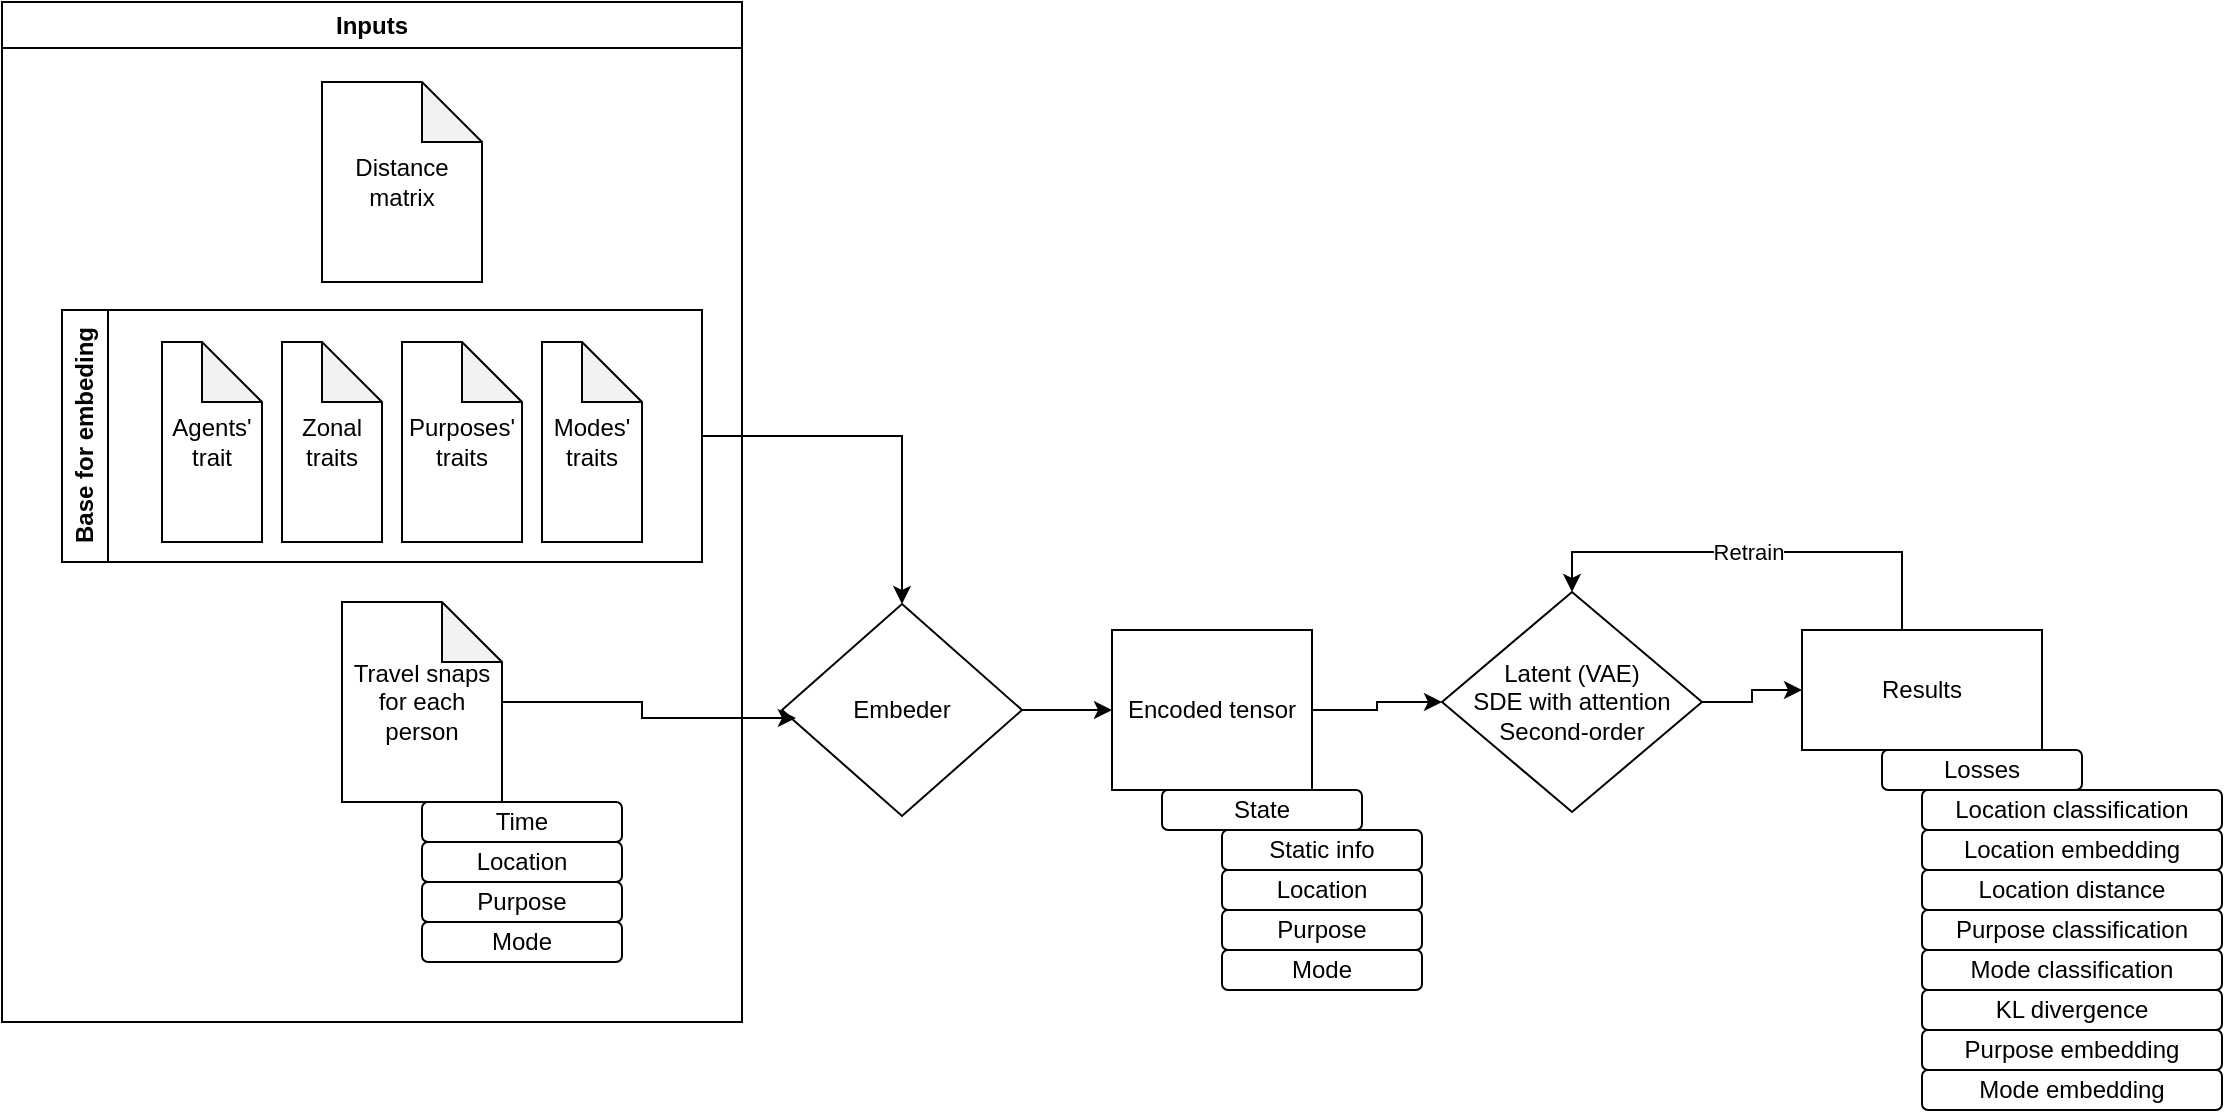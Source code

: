 <mxfile version="28.0.7">
  <diagram name="Page-1" id="kc8g3wmOdn4SRjlP_Hmx">
    <mxGraphModel dx="1123" dy="607" grid="1" gridSize="10" guides="1" tooltips="1" connect="1" arrows="1" fold="1" page="1" pageScale="1" pageWidth="1169" pageHeight="827" math="0" shadow="0">
      <root>
        <mxCell id="0" />
        <mxCell id="1" parent="0" />
        <mxCell id="uQbHU-tqNunF75M6g2QF-2" value="Distance matrix" style="shape=note;whiteSpace=wrap;html=1;backgroundOutline=1;darkOpacity=0.05;" parent="1" vertex="1">
          <mxGeometry x="190" y="100" width="80" height="100" as="geometry" />
        </mxCell>
        <mxCell id="uQbHU-tqNunF75M6g2QF-3" value="Travel snaps for each person" style="shape=note;whiteSpace=wrap;html=1;backgroundOutline=1;darkOpacity=0.05;" parent="1" vertex="1">
          <mxGeometry x="200" y="360" width="80" height="100" as="geometry" />
        </mxCell>
        <mxCell id="uQbHU-tqNunF75M6g2QF-6" value="Location" style="rounded=1;whiteSpace=wrap;html=1;" parent="1" vertex="1">
          <mxGeometry x="240" y="480" width="100" height="20" as="geometry" />
        </mxCell>
        <mxCell id="uQbHU-tqNunF75M6g2QF-7" value="Time" style="rounded=1;whiteSpace=wrap;html=1;" parent="1" vertex="1">
          <mxGeometry x="240" y="460" width="100" height="20" as="geometry" />
        </mxCell>
        <mxCell id="uQbHU-tqNunF75M6g2QF-10" value="Purpose" style="rounded=1;whiteSpace=wrap;html=1;" parent="1" vertex="1">
          <mxGeometry x="240" y="500" width="100" height="20" as="geometry" />
        </mxCell>
        <mxCell id="uQbHU-tqNunF75M6g2QF-11" value="Mode" style="rounded=1;whiteSpace=wrap;html=1;" parent="1" vertex="1">
          <mxGeometry x="240" y="520" width="100" height="20" as="geometry" />
        </mxCell>
        <mxCell id="uQbHU-tqNunF75M6g2QF-20" style="edgeStyle=orthogonalEdgeStyle;rounded=0;orthogonalLoop=1;jettySize=auto;html=1;entryX=0.5;entryY=0;entryDx=0;entryDy=0;" parent="1" source="uQbHU-tqNunF75M6g2QF-15" target="uQbHU-tqNunF75M6g2QF-18" edge="1">
          <mxGeometry relative="1" as="geometry" />
        </mxCell>
        <mxCell id="uQbHU-tqNunF75M6g2QF-15" value="Base for embeding" style="swimlane;horizontal=0;whiteSpace=wrap;html=1;" parent="1" vertex="1">
          <mxGeometry x="60" y="214" width="320" height="126" as="geometry" />
        </mxCell>
        <mxCell id="uQbHU-tqNunF75M6g2QF-39" style="edgeStyle=orthogonalEdgeStyle;rounded=0;orthogonalLoop=1;jettySize=auto;html=1;" parent="1" source="uQbHU-tqNunF75M6g2QF-16" target="uQbHU-tqNunF75M6g2QF-22" edge="1">
          <mxGeometry relative="1" as="geometry" />
        </mxCell>
        <mxCell id="uQbHU-tqNunF75M6g2QF-16" value="Encoded tensor" style="rounded=0;whiteSpace=wrap;html=1;" parent="1" vertex="1">
          <mxGeometry x="585" y="374" width="100" height="80" as="geometry" />
        </mxCell>
        <mxCell id="uQbHU-tqNunF75M6g2QF-21" style="edgeStyle=orthogonalEdgeStyle;rounded=0;orthogonalLoop=1;jettySize=auto;html=1;entryX=0;entryY=0.5;entryDx=0;entryDy=0;" parent="1" source="uQbHU-tqNunF75M6g2QF-18" target="uQbHU-tqNunF75M6g2QF-16" edge="1">
          <mxGeometry relative="1" as="geometry" />
        </mxCell>
        <mxCell id="uQbHU-tqNunF75M6g2QF-18" value="Embeder" style="rhombus;whiteSpace=wrap;html=1;" parent="1" vertex="1">
          <mxGeometry x="420" y="361" width="120" height="106" as="geometry" />
        </mxCell>
        <mxCell id="uQbHU-tqNunF75M6g2QF-19" style="edgeStyle=orthogonalEdgeStyle;rounded=0;orthogonalLoop=1;jettySize=auto;html=1;entryX=0.058;entryY=0.538;entryDx=0;entryDy=0;entryPerimeter=0;" parent="1" source="uQbHU-tqNunF75M6g2QF-3" target="uQbHU-tqNunF75M6g2QF-18" edge="1">
          <mxGeometry relative="1" as="geometry" />
        </mxCell>
        <mxCell id="uQbHU-tqNunF75M6g2QF-43" style="edgeStyle=orthogonalEdgeStyle;rounded=0;orthogonalLoop=1;jettySize=auto;html=1;entryX=0;entryY=0.5;entryDx=0;entryDy=0;" parent="1" source="uQbHU-tqNunF75M6g2QF-22" target="uQbHU-tqNunF75M6g2QF-41" edge="1">
          <mxGeometry relative="1" as="geometry" />
        </mxCell>
        <mxCell id="uQbHU-tqNunF75M6g2QF-22" value="Latent (VAE) &lt;br&gt;SDE with attention&lt;br&gt;Second-order" style="rhombus;whiteSpace=wrap;html=1;" parent="1" vertex="1">
          <mxGeometry x="750" y="355" width="130" height="110" as="geometry" />
        </mxCell>
        <mxCell id="uQbHU-tqNunF75M6g2QF-23" value="State" style="rounded=1;whiteSpace=wrap;html=1;" parent="1" vertex="1">
          <mxGeometry x="610" y="454" width="100" height="20" as="geometry" />
        </mxCell>
        <mxCell id="uQbHU-tqNunF75M6g2QF-24" value="Static info" style="rounded=1;whiteSpace=wrap;html=1;" parent="1" vertex="1">
          <mxGeometry x="640" y="474" width="100" height="20" as="geometry" />
        </mxCell>
        <mxCell id="uQbHU-tqNunF75M6g2QF-25" value="Location" style="rounded=1;whiteSpace=wrap;html=1;" parent="1" vertex="1">
          <mxGeometry x="640" y="494" width="100" height="20" as="geometry" />
        </mxCell>
        <mxCell id="uQbHU-tqNunF75M6g2QF-44" style="edgeStyle=orthogonalEdgeStyle;rounded=0;orthogonalLoop=1;jettySize=auto;html=1;entryX=0.5;entryY=0;entryDx=0;entryDy=0;" parent="1" source="uQbHU-tqNunF75M6g2QF-41" target="uQbHU-tqNunF75M6g2QF-22" edge="1">
          <mxGeometry relative="1" as="geometry">
            <Array as="points">
              <mxPoint x="980" y="335" />
              <mxPoint x="815" y="335" />
            </Array>
          </mxGeometry>
        </mxCell>
        <mxCell id="uQbHU-tqNunF75M6g2QF-45" value="Retrain" style="edgeLabel;html=1;align=center;verticalAlign=middle;resizable=0;points=[];" parent="uQbHU-tqNunF75M6g2QF-44" vertex="1" connectable="0">
          <mxGeometry x="0.034" relative="1" as="geometry">
            <mxPoint as="offset" />
          </mxGeometry>
        </mxCell>
        <mxCell id="uQbHU-tqNunF75M6g2QF-41" value="Results" style="rounded=0;whiteSpace=wrap;html=1;" parent="1" vertex="1">
          <mxGeometry x="930" y="374" width="120" height="60" as="geometry" />
        </mxCell>
        <mxCell id="uQbHU-tqNunF75M6g2QF-42" value="Location classification" style="rounded=1;whiteSpace=wrap;html=1;" parent="1" vertex="1">
          <mxGeometry x="990" y="454" width="150" height="20" as="geometry" />
        </mxCell>
        <mxCell id="uQbHU-tqNunF75M6g2QF-46" value="Location embedding" style="rounded=1;whiteSpace=wrap;html=1;" parent="1" vertex="1">
          <mxGeometry x="990" y="474" width="150" height="20" as="geometry" />
        </mxCell>
        <mxCell id="uQbHU-tqNunF75M6g2QF-47" value="Location distance" style="rounded=1;whiteSpace=wrap;html=1;" parent="1" vertex="1">
          <mxGeometry x="990" y="494" width="150" height="20" as="geometry" />
        </mxCell>
        <mxCell id="uQbHU-tqNunF75M6g2QF-48" value="Purpose classification" style="rounded=1;whiteSpace=wrap;html=1;" parent="1" vertex="1">
          <mxGeometry x="990" y="514" width="150" height="20" as="geometry" />
        </mxCell>
        <mxCell id="uQbHU-tqNunF75M6g2QF-49" value="Mode classification" style="rounded=1;whiteSpace=wrap;html=1;" parent="1" vertex="1">
          <mxGeometry x="990" y="534" width="150" height="20" as="geometry" />
        </mxCell>
        <mxCell id="uQbHU-tqNunF75M6g2QF-50" value="KL divergence" style="rounded=1;whiteSpace=wrap;html=1;" parent="1" vertex="1">
          <mxGeometry x="990" y="554" width="150" height="20" as="geometry" />
        </mxCell>
        <mxCell id="uQbHU-tqNunF75M6g2QF-51" value="Losses" style="rounded=1;whiteSpace=wrap;html=1;" parent="1" vertex="1">
          <mxGeometry x="970" y="434" width="100" height="20" as="geometry" />
        </mxCell>
        <mxCell id="uQbHU-tqNunF75M6g2QF-52" value="Inputs" style="swimlane;whiteSpace=wrap;html=1;" parent="1" vertex="1">
          <mxGeometry x="30" y="60" width="370" height="510" as="geometry" />
        </mxCell>
        <mxCell id="uQbHU-tqNunF75M6g2QF-13" value="Modes&#39; traits" style="shape=note;whiteSpace=wrap;html=1;backgroundOutline=1;darkOpacity=0.05;" parent="uQbHU-tqNunF75M6g2QF-52" vertex="1">
          <mxGeometry x="270" y="170" width="50" height="100" as="geometry" />
        </mxCell>
        <mxCell id="uQbHU-tqNunF75M6g2QF-12" value="Purposes&#39; traits" style="shape=note;whiteSpace=wrap;html=1;backgroundOutline=1;darkOpacity=0.05;" parent="uQbHU-tqNunF75M6g2QF-52" vertex="1">
          <mxGeometry x="200" y="170" width="60" height="100" as="geometry" />
        </mxCell>
        <mxCell id="uQbHU-tqNunF75M6g2QF-4" value="Zonal traits" style="shape=note;whiteSpace=wrap;html=1;backgroundOutline=1;darkOpacity=0.05;" parent="uQbHU-tqNunF75M6g2QF-52" vertex="1">
          <mxGeometry x="140" y="170" width="50" height="100" as="geometry" />
        </mxCell>
        <mxCell id="OamUNK3ze7CnxMYR70iu-10" value="Agents&#39; trait" style="shape=note;whiteSpace=wrap;html=1;backgroundOutline=1;darkOpacity=0.05;" vertex="1" parent="uQbHU-tqNunF75M6g2QF-52">
          <mxGeometry x="80" y="170" width="50" height="100" as="geometry" />
        </mxCell>
        <mxCell id="OamUNK3ze7CnxMYR70iu-12" value="Purpose embedding" style="rounded=1;whiteSpace=wrap;html=1;" vertex="1" parent="1">
          <mxGeometry x="990" y="574" width="150" height="20" as="geometry" />
        </mxCell>
        <mxCell id="OamUNK3ze7CnxMYR70iu-13" value="Mode embedding" style="rounded=1;whiteSpace=wrap;html=1;" vertex="1" parent="1">
          <mxGeometry x="990" y="594" width="150" height="20" as="geometry" />
        </mxCell>
        <mxCell id="OamUNK3ze7CnxMYR70iu-15" value="Purpose" style="rounded=1;whiteSpace=wrap;html=1;" vertex="1" parent="1">
          <mxGeometry x="640" y="514" width="100" height="20" as="geometry" />
        </mxCell>
        <mxCell id="OamUNK3ze7CnxMYR70iu-16" value="Mode" style="rounded=1;whiteSpace=wrap;html=1;" vertex="1" parent="1">
          <mxGeometry x="640" y="534" width="100" height="20" as="geometry" />
        </mxCell>
      </root>
    </mxGraphModel>
  </diagram>
</mxfile>
